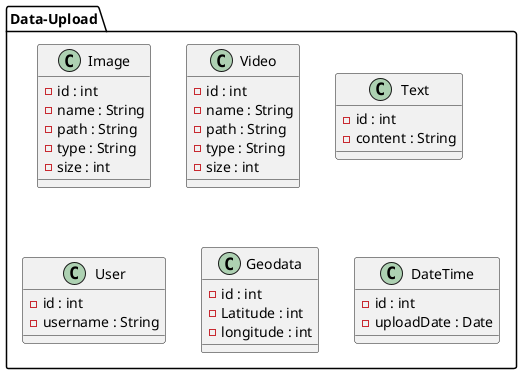 @startuml
package Data-Upload{
class Image {
    - id : int
    - name : String
    - path : String
    - type : String
    - size : int
}
class Video {
    - id : int
    - name : String
    - path : String
    - type : String
    - size : int
}
class Text {
    - id : int
    - content : String
    
}

class User {
    - id : int
    - username : String
}

class Geodata {
    - id : int
    - Latitude : int
    - longitude : int
}
class DateTime {
    - id : int
    - uploadDate : Date
}
}



@enduml
